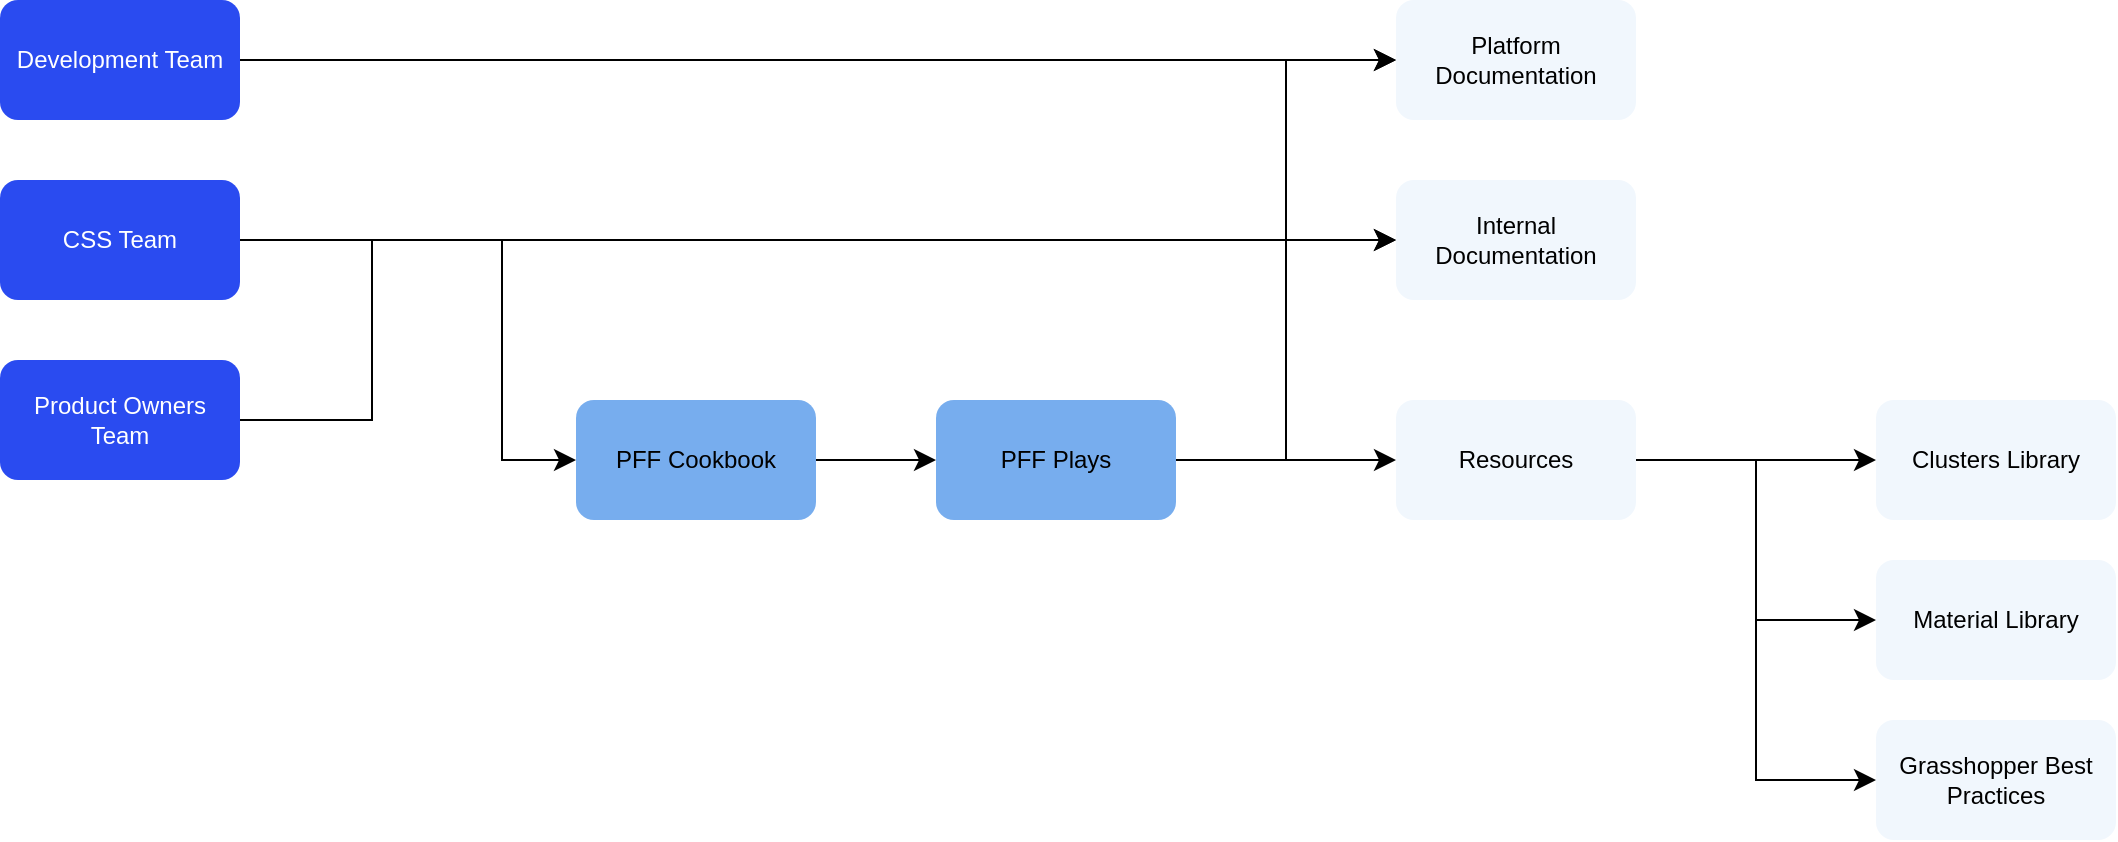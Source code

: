 <mxfile version="26.0.5">
  <diagram name="Page-1" id="UqRQ3ehWizsY8x3b88n0">
    <mxGraphModel dx="2868" dy="1544" grid="0" gridSize="10" guides="1" tooltips="1" connect="1" arrows="1" fold="1" page="0" pageScale="1" pageWidth="827" pageHeight="1169" math="0" shadow="0">
      <root>
        <mxCell id="0" />
        <mxCell id="1" parent="0" />
        <mxCell id="cLJSHcSzOOgPrEcxqFyN-1" style="edgeStyle=orthogonalEdgeStyle;rounded=0;orthogonalLoop=1;jettySize=auto;html=1;fontSize=12;startSize=8;endSize=8;" edge="1" parent="1" source="cLJSHcSzOOgPrEcxqFyN-2" target="cLJSHcSzOOgPrEcxqFyN-14">
          <mxGeometry relative="1" as="geometry" />
        </mxCell>
        <mxCell id="cLJSHcSzOOgPrEcxqFyN-2" value="Development Team" style="rounded=1;whiteSpace=wrap;html=1;fillColor=#2A4BF0;fontColor=#ffffff;strokeColor=none;" vertex="1" parent="1">
          <mxGeometry x="45" y="242" width="120" height="60" as="geometry" />
        </mxCell>
        <mxCell id="cLJSHcSzOOgPrEcxqFyN-3" value="" style="edgeStyle=orthogonalEdgeStyle;rounded=0;orthogonalLoop=1;jettySize=auto;html=1;fontSize=12;startSize=8;endSize=8;" edge="1" parent="1" source="cLJSHcSzOOgPrEcxqFyN-4" target="cLJSHcSzOOgPrEcxqFyN-13">
          <mxGeometry relative="1" as="geometry" />
        </mxCell>
        <mxCell id="cLJSHcSzOOgPrEcxqFyN-4" value="PFF Cookbook" style="whiteSpace=wrap;html=1;rounded=1;fillColor=#77ADEE;strokeColor=none;" vertex="1" parent="1">
          <mxGeometry x="333" y="442" width="120" height="60" as="geometry" />
        </mxCell>
        <mxCell id="cLJSHcSzOOgPrEcxqFyN-5" value="Material Library" style="whiteSpace=wrap;html=1;rounded=1;fillColor=#F1F7FD;strokeColor=none;" vertex="1" parent="1">
          <mxGeometry x="983" y="522" width="120" height="60" as="geometry" />
        </mxCell>
        <mxCell id="cLJSHcSzOOgPrEcxqFyN-6" style="edgeStyle=orthogonalEdgeStyle;rounded=0;orthogonalLoop=1;jettySize=auto;html=1;fontSize=12;startSize=8;endSize=8;entryX=0;entryY=0.5;entryDx=0;entryDy=0;exitX=1;exitY=0.5;exitDx=0;exitDy=0;" edge="1" parent="1" source="cLJSHcSzOOgPrEcxqFyN-7" target="cLJSHcSzOOgPrEcxqFyN-15">
          <mxGeometry relative="1" as="geometry">
            <mxPoint x="228" y="428" as="sourcePoint" />
            <Array as="points">
              <mxPoint x="340" y="362" />
              <mxPoint x="340" y="362" />
            </Array>
          </mxGeometry>
        </mxCell>
        <mxCell id="cLJSHcSzOOgPrEcxqFyN-7" value="CSS Team" style="rounded=1;whiteSpace=wrap;html=1;fillColor=#2A4BF0;fontColor=#ffffff;strokeColor=none;" vertex="1" parent="1">
          <mxGeometry x="45" y="332" width="120" height="60" as="geometry" />
        </mxCell>
        <mxCell id="cLJSHcSzOOgPrEcxqFyN-8" style="edgeStyle=orthogonalEdgeStyle;rounded=0;orthogonalLoop=1;jettySize=auto;html=1;exitX=1;exitY=0.5;exitDx=0;exitDy=0;fontSize=12;startSize=8;endSize=8;entryX=0;entryY=0.5;entryDx=0;entryDy=0;" edge="1" parent="1" source="cLJSHcSzOOgPrEcxqFyN-9" target="cLJSHcSzOOgPrEcxqFyN-15">
          <mxGeometry relative="1" as="geometry">
            <mxPoint x="340" y="403" as="targetPoint" />
            <Array as="points">
              <mxPoint x="231" y="452" />
              <mxPoint x="231" y="362" />
            </Array>
          </mxGeometry>
        </mxCell>
        <mxCell id="cLJSHcSzOOgPrEcxqFyN-9" value="Product Owners Team" style="rounded=1;whiteSpace=wrap;html=1;fillColor=#2A4BF0;fontColor=#ffffff;strokeColor=none;" vertex="1" parent="1">
          <mxGeometry x="45" y="422" width="120" height="60" as="geometry" />
        </mxCell>
        <mxCell id="cLJSHcSzOOgPrEcxqFyN-10" value="" style="edgeStyle=orthogonalEdgeStyle;rounded=0;orthogonalLoop=1;jettySize=auto;html=1;fontSize=12;startSize=8;endSize=8;exitX=1;exitY=0.5;exitDx=0;exitDy=0;entryX=0;entryY=0.5;entryDx=0;entryDy=0;" edge="1" parent="1" source="cLJSHcSzOOgPrEcxqFyN-7" target="cLJSHcSzOOgPrEcxqFyN-4">
          <mxGeometry relative="1" as="geometry">
            <mxPoint x="290" y="392" as="sourcePoint" />
            <mxPoint x="410" y="392" as="targetPoint" />
            <Array as="points">
              <mxPoint x="296" y="362" />
              <mxPoint x="296" y="472" />
            </Array>
          </mxGeometry>
        </mxCell>
        <mxCell id="cLJSHcSzOOgPrEcxqFyN-11" style="edgeStyle=none;curved=1;rounded=0;orthogonalLoop=1;jettySize=auto;html=1;fontSize=12;startSize=8;endSize=8;" edge="1" parent="1" source="cLJSHcSzOOgPrEcxqFyN-13" target="cLJSHcSzOOgPrEcxqFyN-17">
          <mxGeometry relative="1" as="geometry" />
        </mxCell>
        <mxCell id="cLJSHcSzOOgPrEcxqFyN-12" style="edgeStyle=orthogonalEdgeStyle;rounded=0;orthogonalLoop=1;jettySize=auto;html=1;entryX=0;entryY=0.5;entryDx=0;entryDy=0;fontSize=12;startSize=8;endSize=8;" edge="1" parent="1" source="cLJSHcSzOOgPrEcxqFyN-13" target="cLJSHcSzOOgPrEcxqFyN-14">
          <mxGeometry relative="1" as="geometry" />
        </mxCell>
        <mxCell id="cLJSHcSzOOgPrEcxqFyN-13" value="PFF Plays" style="whiteSpace=wrap;html=1;fillColor=#77ADEE;strokeColor=none;rounded=1;" vertex="1" parent="1">
          <mxGeometry x="513" y="442" width="120" height="60" as="geometry" />
        </mxCell>
        <mxCell id="cLJSHcSzOOgPrEcxqFyN-14" value="Platform Documentation" style="whiteSpace=wrap;html=1;rounded=1;fillColor=#F1F7FD;strokeColor=none;" vertex="1" parent="1">
          <mxGeometry x="743" y="242" width="120" height="60" as="geometry" />
        </mxCell>
        <mxCell id="cLJSHcSzOOgPrEcxqFyN-15" value="Internal Documentation" style="whiteSpace=wrap;html=1;rounded=1;fillColor=#F1F7FD;strokeColor=none;" vertex="1" parent="1">
          <mxGeometry x="743" y="332" width="120" height="60" as="geometry" />
        </mxCell>
        <mxCell id="cLJSHcSzOOgPrEcxqFyN-16" value="" style="edgeStyle=none;curved=1;rounded=0;orthogonalLoop=1;jettySize=auto;html=1;fontSize=12;startSize=8;endSize=8;" edge="1" parent="1" source="cLJSHcSzOOgPrEcxqFyN-17" target="cLJSHcSzOOgPrEcxqFyN-21">
          <mxGeometry relative="1" as="geometry" />
        </mxCell>
        <mxCell id="cLJSHcSzOOgPrEcxqFyN-17" value="Resources" style="whiteSpace=wrap;html=1;rounded=1;fillColor=#F1F7FD;strokeColor=none;" vertex="1" parent="1">
          <mxGeometry x="743" y="442" width="120" height="60" as="geometry" />
        </mxCell>
        <mxCell id="cLJSHcSzOOgPrEcxqFyN-18" value="Grasshopper Best Practices" style="whiteSpace=wrap;html=1;rounded=1;fillColor=#F1F7FD;strokeColor=none;" vertex="1" parent="1">
          <mxGeometry x="983" y="602" width="120" height="60" as="geometry" />
        </mxCell>
        <mxCell id="cLJSHcSzOOgPrEcxqFyN-19" style="edgeStyle=orthogonalEdgeStyle;rounded=0;orthogonalLoop=1;jettySize=auto;html=1;entryX=0;entryY=0.5;entryDx=0;entryDy=0;fontSize=12;startSize=8;endSize=8;exitX=1;exitY=0.5;exitDx=0;exitDy=0;" edge="1" parent="1" source="cLJSHcSzOOgPrEcxqFyN-17" target="cLJSHcSzOOgPrEcxqFyN-5">
          <mxGeometry relative="1" as="geometry" />
        </mxCell>
        <mxCell id="cLJSHcSzOOgPrEcxqFyN-20" style="edgeStyle=orthogonalEdgeStyle;rounded=0;orthogonalLoop=1;jettySize=auto;html=1;fontSize=12;startSize=8;endSize=8;entryX=0;entryY=0.5;entryDx=0;entryDy=0;exitX=1;exitY=0.5;exitDx=0;exitDy=0;" edge="1" parent="1" source="cLJSHcSzOOgPrEcxqFyN-17" target="cLJSHcSzOOgPrEcxqFyN-18">
          <mxGeometry relative="1" as="geometry">
            <mxPoint x="711" y="682" as="targetPoint" />
          </mxGeometry>
        </mxCell>
        <mxCell id="cLJSHcSzOOgPrEcxqFyN-21" value="Clusters Library" style="whiteSpace=wrap;html=1;rounded=1;fillColor=#F1F7FD;strokeColor=none;" vertex="1" parent="1">
          <mxGeometry x="983" y="442" width="120" height="60" as="geometry" />
        </mxCell>
      </root>
    </mxGraphModel>
  </diagram>
</mxfile>
